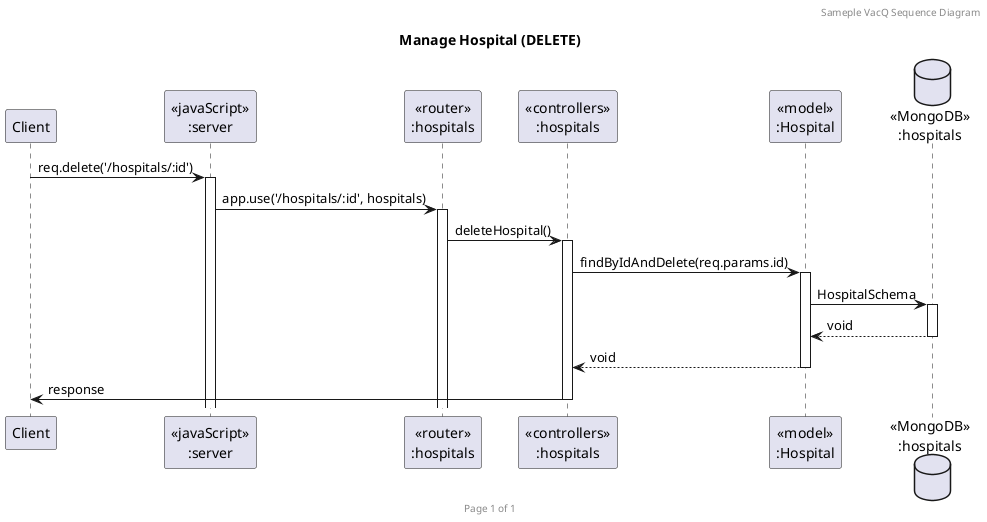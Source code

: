 @startuml Manage Hospital (DELETE)

header Sameple VacQ Sequence Diagram
footer Page %page% of %lastpage%
title "Manage Hospital (DELETE)"

participant "Client" as client
participant "<<javaScript>>\n:server" as server
participant "<<router>>\n:hospitals" as routerHospitals
participant "<<controllers>>\n:hospitals" as controllersHospitals
participant "<<model>>\n:Hospital" as modelHospital
database "<<MongoDB>>\n:hospitals" as HospitalsDatabase

client->server ++:req.delete('/hospitals/:id')
server->routerHospitals ++:app.use('/hospitals/:id', hospitals)
routerHospitals -> controllersHospitals ++:deleteHospital()
controllersHospitals->modelHospital ++:findByIdAndDelete(req.params.id)
modelHospital ->HospitalsDatabase ++: HospitalSchema
HospitalsDatabase --> modelHospital --: void
controllersHospitals <-- modelHospital --:void
controllersHospitals->client --:response

@enduml